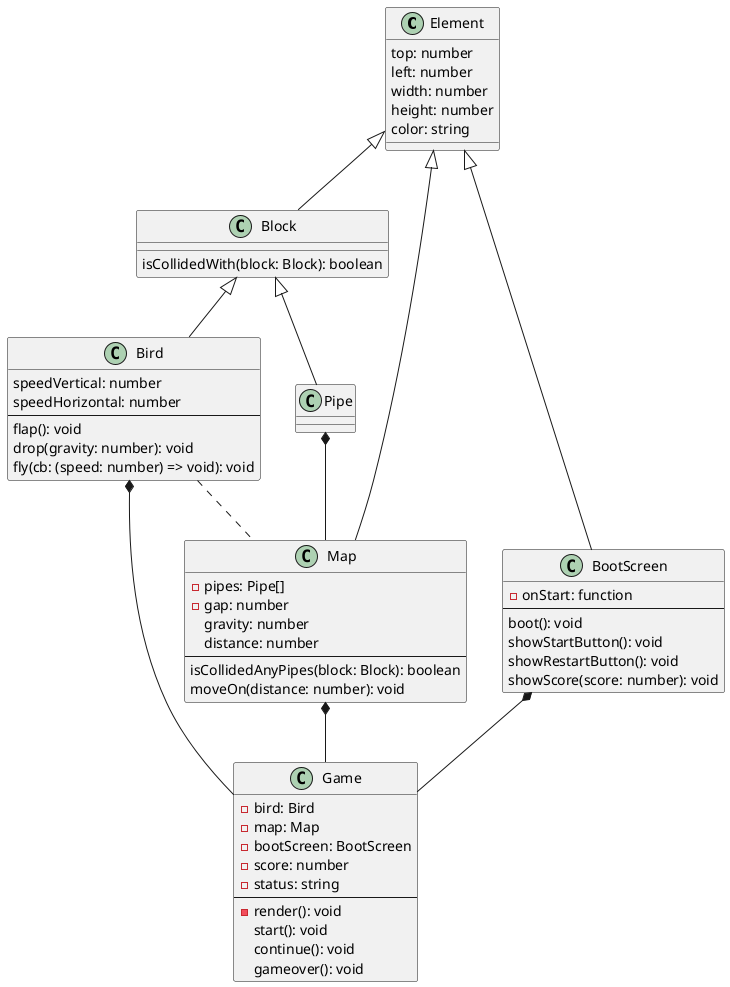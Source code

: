 @startuml
class Element {
  top: number
  left: number
  width: number
  height: number
  color: string
}

class Block {
  isCollidedWith(block: Block): boolean
}

class Bird {
  speedVertical: number
  speedHorizontal: number
  --
  flap(): void
  drop(gravity: number): void
  fly(cb: (speed: number) => void): void
}

class Map {
  - pipes: Pipe[]
  - gap: number
  gravity: number
  distance: number
  --
  isCollidedAnyPipes(block: Block): boolean
  moveOn(distance: number): void
}

class Pipe {
}

class BootScreen {
  - onStart: function
  --
  boot(): void
  showStartButton(): void
  showRestartButton(): void
  showScore(score: number): void
}

class Game {
  - bird: Bird
  - map: Map
  - bootScreen: BootScreen
  - score: number
  - status: string
  --
  - render(): void
  start(): void
  continue(): void
  gameover(): void
}

Element <|-- Block
Element <|-- Map
Element <|-- BootScreen
Block <|-- Bird
Block <|-- Pipe

Pipe *-- Map
Bird .. Map

Bird *-- Game
Map *-- Game
BootScreen *-- Game
@enduml

